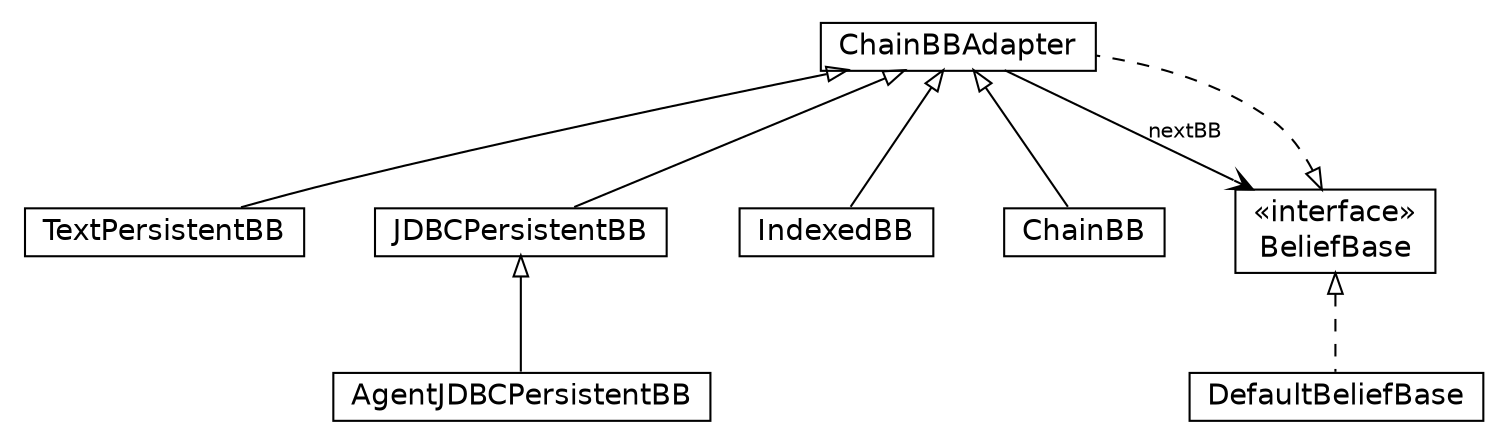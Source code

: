 #!/usr/local/bin/dot
#
# Class diagram 
# Generated by UMLGraph version 5.1 (http://www.umlgraph.org/)
#

digraph G {
	edge [fontname="Helvetica",fontsize=10,labelfontname="Helvetica",labelfontsize=10];
	node [fontname="Helvetica",fontsize=10,shape=plaintext];
	nodesep=0.25;
	ranksep=0.5;
	// jason.bb.TextPersistentBB
	c1549 [label=<<table title="jason.bb.TextPersistentBB" border="0" cellborder="1" cellspacing="0" cellpadding="2" port="p" href="./TextPersistentBB.html">
		<tr><td><table border="0" cellspacing="0" cellpadding="1">
<tr><td align="center" balign="center"> TextPersistentBB </td></tr>
		</table></td></tr>
		</table>>, fontname="Helvetica", fontcolor="black", fontsize=14.0];
	// jason.bb.JDBCPersistentBB
	c1550 [label=<<table title="jason.bb.JDBCPersistentBB" border="0" cellborder="1" cellspacing="0" cellpadding="2" port="p" href="./JDBCPersistentBB.html">
		<tr><td><table border="0" cellspacing="0" cellpadding="1">
<tr><td align="center" balign="center"> JDBCPersistentBB </td></tr>
		</table></td></tr>
		</table>>, fontname="Helvetica", fontcolor="black", fontsize=14.0];
	// jason.bb.IndexedBB
	c1551 [label=<<table title="jason.bb.IndexedBB" border="0" cellborder="1" cellspacing="0" cellpadding="2" port="p" href="./IndexedBB.html">
		<tr><td><table border="0" cellspacing="0" cellpadding="1">
<tr><td align="center" balign="center"> IndexedBB </td></tr>
		</table></td></tr>
		</table>>, fontname="Helvetica", fontcolor="black", fontsize=14.0];
	// jason.bb.DefaultBeliefBase
	c1552 [label=<<table title="jason.bb.DefaultBeliefBase" border="0" cellborder="1" cellspacing="0" cellpadding="2" port="p" href="./DefaultBeliefBase.html">
		<tr><td><table border="0" cellspacing="0" cellpadding="1">
<tr><td align="center" balign="center"> DefaultBeliefBase </td></tr>
		</table></td></tr>
		</table>>, fontname="Helvetica", fontcolor="black", fontsize=14.0];
	// jason.bb.ChainBBAdapter
	c1553 [label=<<table title="jason.bb.ChainBBAdapter" border="0" cellborder="1" cellspacing="0" cellpadding="2" port="p" href="./ChainBBAdapter.html">
		<tr><td><table border="0" cellspacing="0" cellpadding="1">
<tr><td align="center" balign="center"> ChainBBAdapter </td></tr>
		</table></td></tr>
		</table>>, fontname="Helvetica", fontcolor="black", fontsize=14.0];
	// jason.bb.ChainBB
	c1554 [label=<<table title="jason.bb.ChainBB" border="0" cellborder="1" cellspacing="0" cellpadding="2" port="p" href="./ChainBB.html">
		<tr><td><table border="0" cellspacing="0" cellpadding="1">
<tr><td align="center" balign="center"> ChainBB </td></tr>
		</table></td></tr>
		</table>>, fontname="Helvetica", fontcolor="black", fontsize=14.0];
	// jason.bb.BeliefBase
	c1555 [label=<<table title="jason.bb.BeliefBase" border="0" cellborder="1" cellspacing="0" cellpadding="2" port="p" href="./BeliefBase.html">
		<tr><td><table border="0" cellspacing="0" cellpadding="1">
<tr><td align="center" balign="center"> &#171;interface&#187; </td></tr>
<tr><td align="center" balign="center"> BeliefBase </td></tr>
		</table></td></tr>
		</table>>, fontname="Helvetica", fontcolor="black", fontsize=14.0];
	// jason.bb.AgentJDBCPersistentBB
	c1556 [label=<<table title="jason.bb.AgentJDBCPersistentBB" border="0" cellborder="1" cellspacing="0" cellpadding="2" port="p" href="./AgentJDBCPersistentBB.html">
		<tr><td><table border="0" cellspacing="0" cellpadding="1">
<tr><td align="center" balign="center"> AgentJDBCPersistentBB </td></tr>
		</table></td></tr>
		</table>>, fontname="Helvetica", fontcolor="black", fontsize=14.0];
	//jason.bb.TextPersistentBB extends jason.bb.ChainBBAdapter
	c1553:p -> c1549:p [dir=back,arrowtail=empty];
	//jason.bb.JDBCPersistentBB extends jason.bb.ChainBBAdapter
	c1553:p -> c1550:p [dir=back,arrowtail=empty];
	//jason.bb.IndexedBB extends jason.bb.ChainBBAdapter
	c1553:p -> c1551:p [dir=back,arrowtail=empty];
	//jason.bb.DefaultBeliefBase implements jason.bb.BeliefBase
	c1555:p -> c1552:p [dir=back,arrowtail=empty,style=dashed];
	//jason.bb.ChainBBAdapter implements jason.bb.BeliefBase
	c1555:p -> c1553:p [dir=back,arrowtail=empty,style=dashed];
	// jason.bb.ChainBBAdapter NAVASSOC jason.bb.BeliefBase
	c1553:p -> c1555:p [taillabel="", label="nextBB", headlabel="", fontname="Helvetica", fontcolor="black", fontsize=10.0, color="black", arrowhead=open];
	//jason.bb.ChainBB extends jason.bb.ChainBBAdapter
	c1553:p -> c1554:p [dir=back,arrowtail=empty];
	//jason.bb.AgentJDBCPersistentBB extends jason.bb.JDBCPersistentBB
	c1550:p -> c1556:p [dir=back,arrowtail=empty];
}

